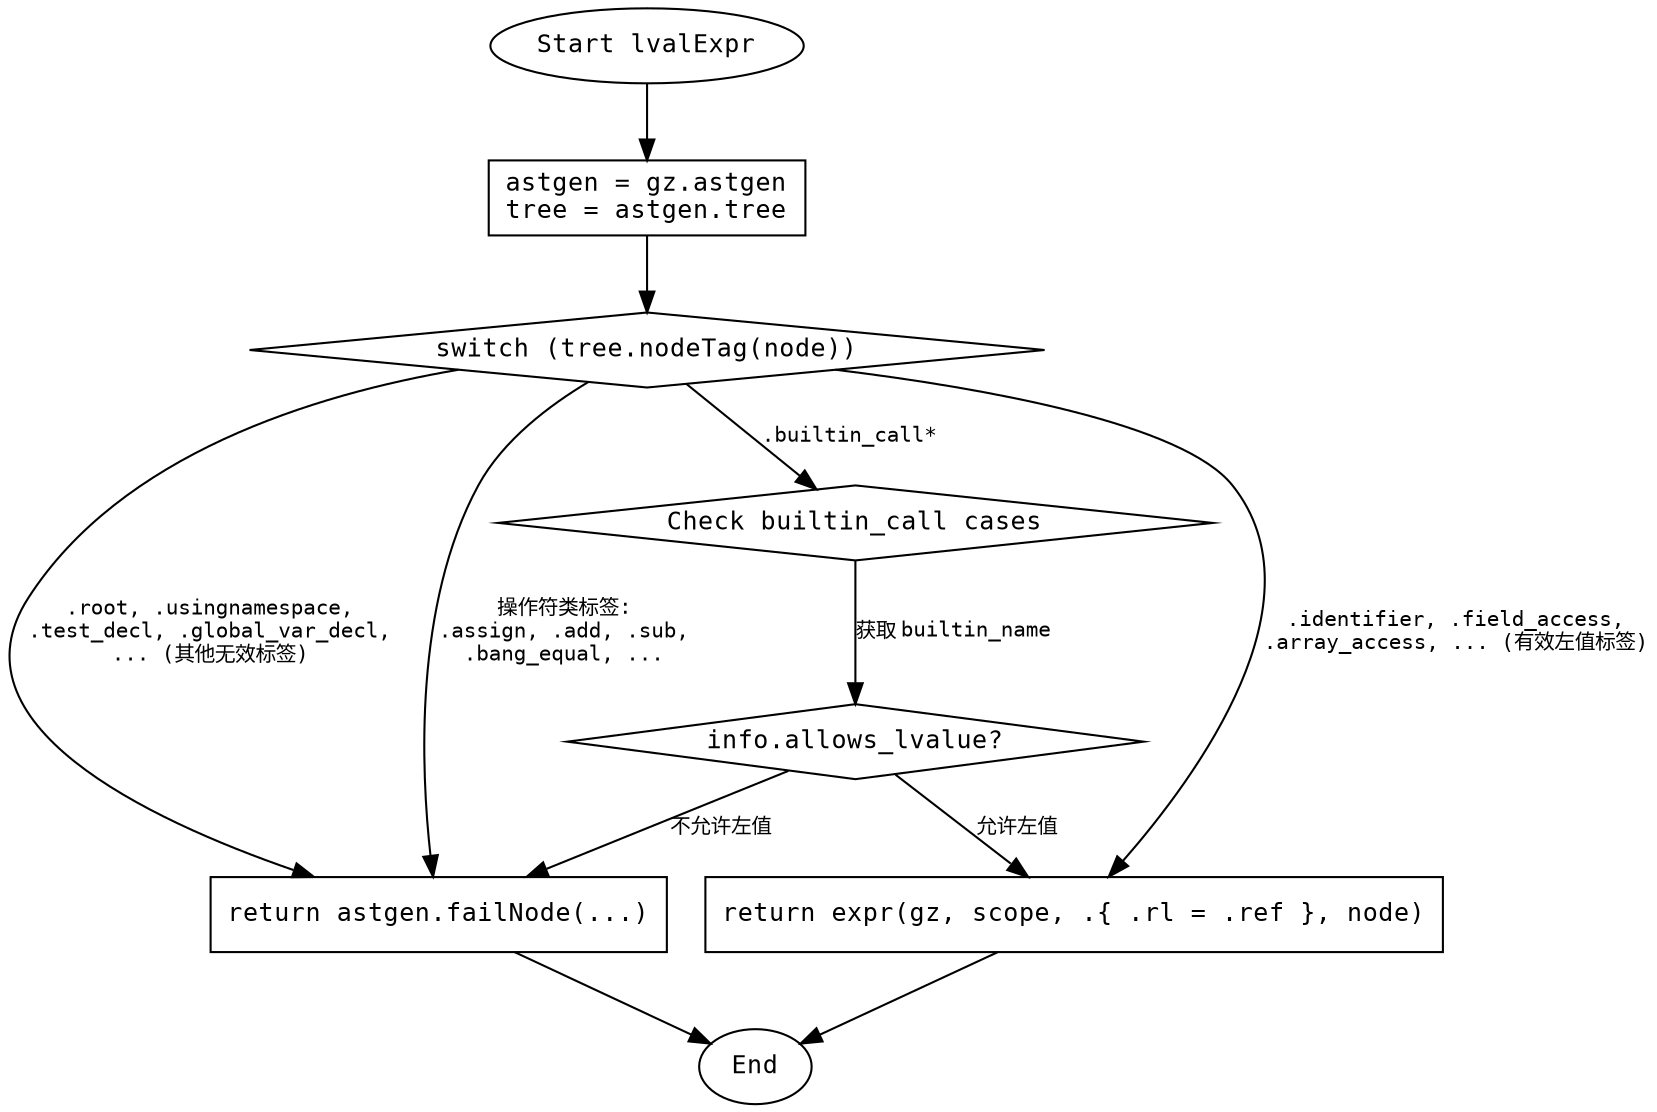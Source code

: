 
digraph flowchart {
    node [shape=rectangle, fontname="Courier", fontsize=12];
    edge [fontname="Courier", fontsize=10];

    start [label="Start lvalExpr", shape=ellipse];
    get_astgen_tree [label="astgen = gz.astgen\ntree = astgen.tree"];
    switch_node [label="switch (tree.nodeTag(node))", shape=diamond];
    return_error [label="return astgen.failNode(...)", shape=rectangle];
    check_builtin [label="Check builtin_call cases", shape=diamond];
    builtin_valid [label="info.allows_lvalue?", shape=diamond];
    call_expr [label="return expr(gz, scope, .{ .rl = .ref }, node)", shape=rectangle];
    end [label="End", shape=ellipse];

    start -> get_astgen_tree;
    get_astgen_tree -> switch_node;

    // 直接返回错误的分支
    switch_node -> return_error [label=".root, .usingnamespace,\n.test_decl, .global_var_decl,\n... (其他无效标签)"];
    switch_node -> return_error [label="操作符类标签:\n.assign, .add, .sub,\n.bang_equal, ..."];
    switch_node -> check_builtin [label=".builtin_call*"];

    // 处理 builtin_call 分支
    check_builtin -> builtin_valid [label="获取 builtin_name"];
    builtin_valid -> return_error [label="不允许左值"];
    builtin_valid -> call_expr [label="允许左值"];

    // 有效左值分支
    switch_node -> call_expr [label=".identifier, .field_access,\n.array_access, ... (有效左值标签)"];

    // 连接公共出口
    return_error -> end;
    call_expr -> end;
}
